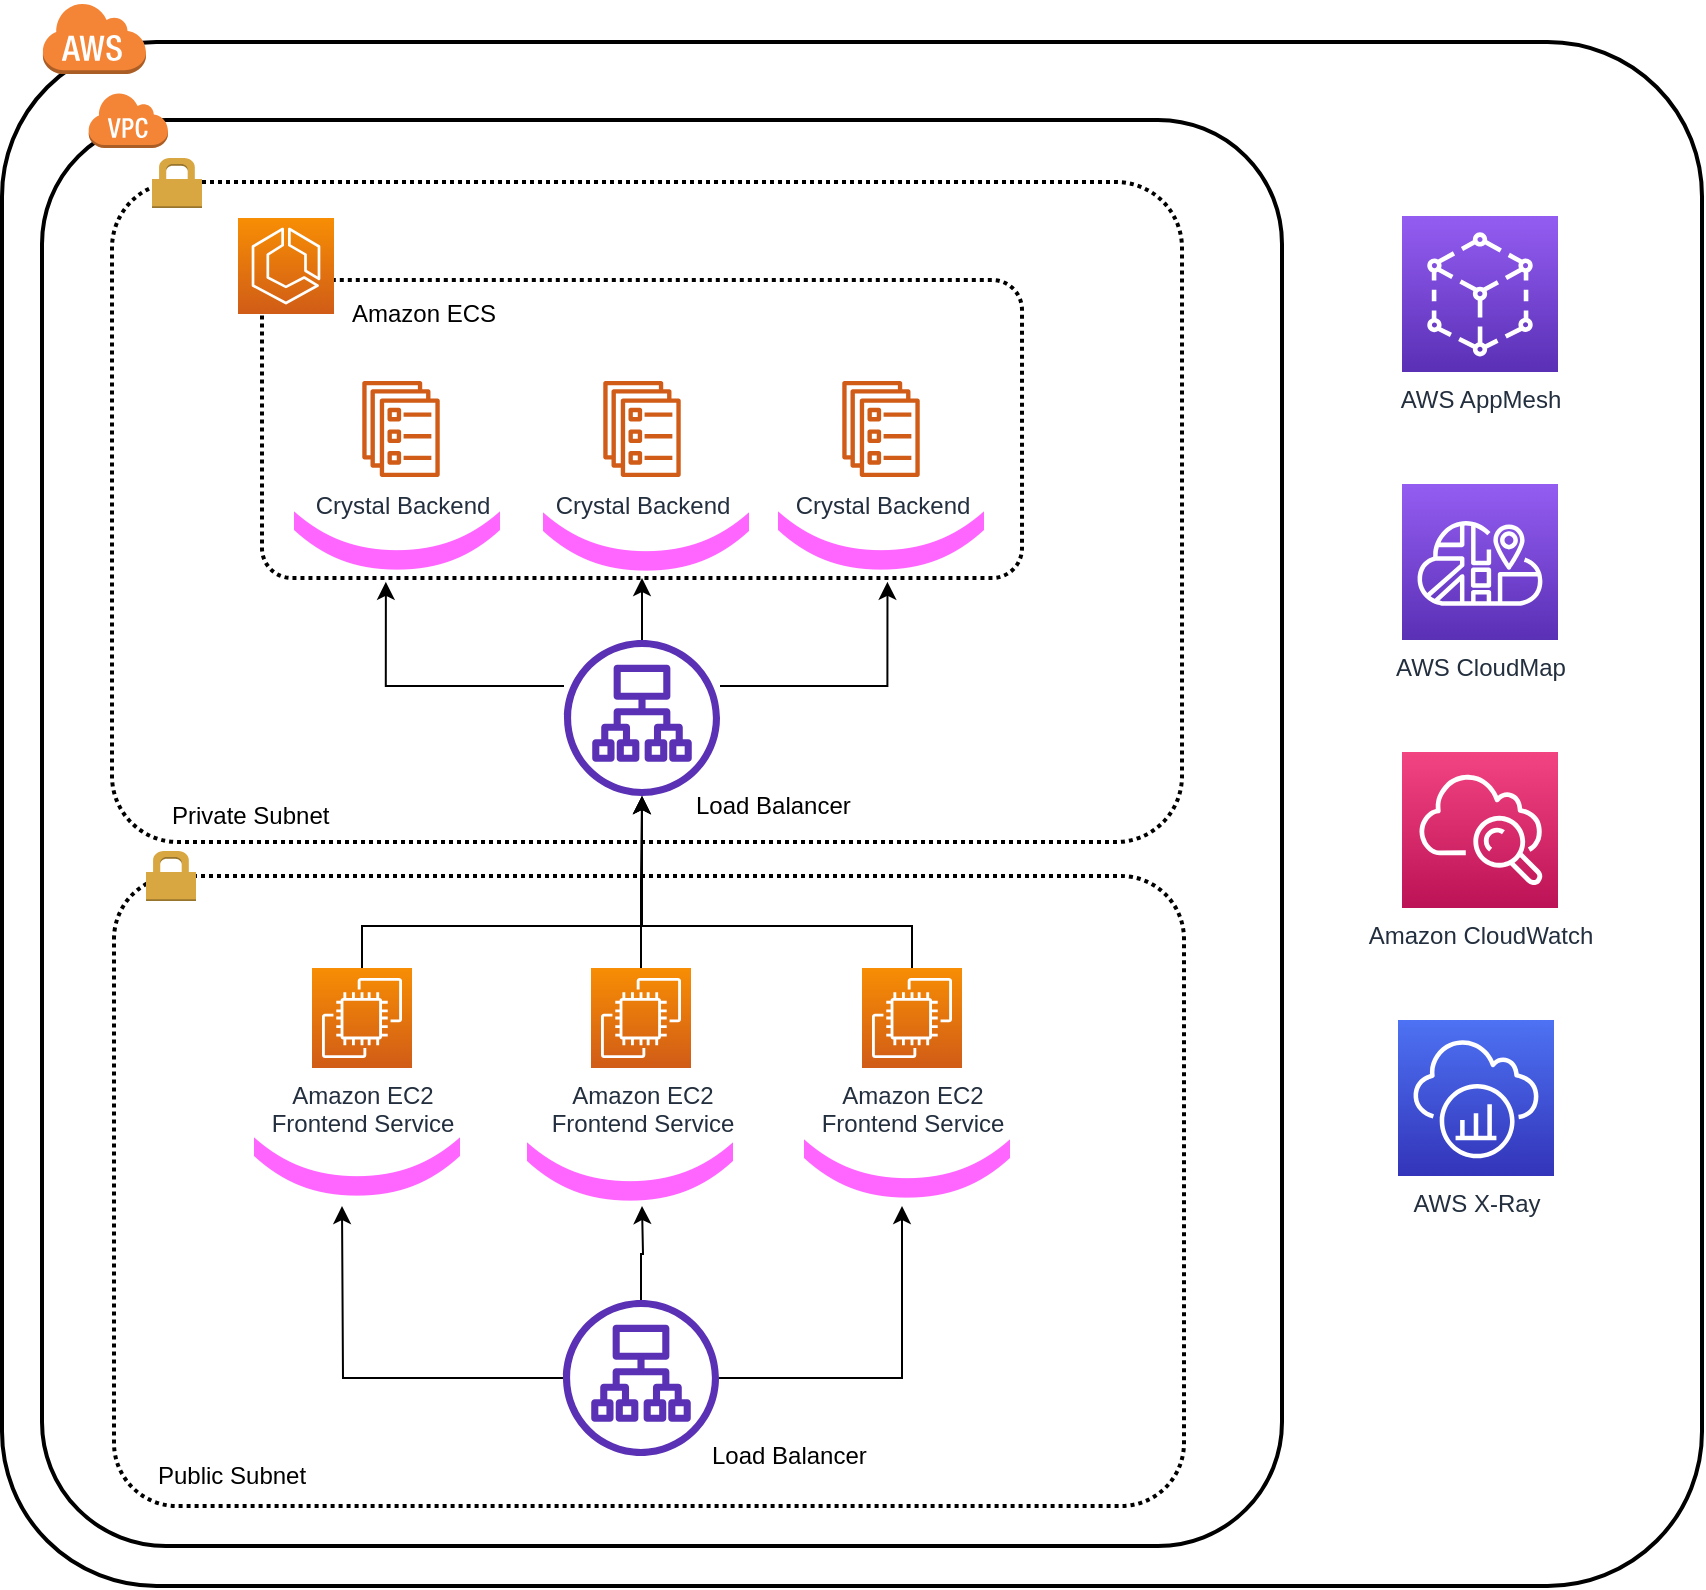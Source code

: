 <mxfile version="10.9.7" type="device"><diagram id="AVvpRjePlWf09KTq75A4" name="Page-1"><mxGraphModel dx="1373" dy="757" grid="1" gridSize="10" guides="1" tooltips="1" connect="1" arrows="1" fold="1" page="1" pageScale="1" pageWidth="827" pageHeight="1169" math="0" shadow="0"><root><mxCell id="0"/><mxCell id="1" parent="0"/><mxCell id="Wrqi_zMCQw-Oe2T0hcy8-12" value="" style="rounded=1;arcSize=10;dashed=0;strokeColor=#000000;fillColor=none;gradientColor=none;strokeWidth=2;" vertex="1" parent="1"><mxGeometry x="90" y="88" width="850" height="772" as="geometry"/></mxCell><mxCell id="Wrqi_zMCQw-Oe2T0hcy8-14" value="" style="rounded=1;arcSize=10;dashed=0;strokeColor=#000000;fillColor=none;gradientColor=none;strokeWidth=2;" vertex="1" parent="1"><mxGeometry x="110" y="127" width="620" height="713" as="geometry"/></mxCell><mxCell id="Wrqi_zMCQw-Oe2T0hcy8-34" value="" style="rounded=1;arcSize=10;dashed=1;strokeColor=#000000;fillColor=none;gradientColor=none;strokeWidth=2;dashPattern=1 1;" vertex="1" parent="1"><mxGeometry x="146" y="505" width="535" height="315" as="geometry"/></mxCell><mxCell id="Wrqi_zMCQw-Oe2T0hcy8-31" value="" style="rounded=1;arcSize=10;dashed=1;strokeColor=#000000;fillColor=none;gradientColor=none;strokeWidth=2;dashPattern=1 1;" vertex="1" parent="1"><mxGeometry x="145" y="158" width="535" height="330" as="geometry"/></mxCell><mxCell id="Wrqi_zMCQw-Oe2T0hcy8-20" style="edgeStyle=orthogonalEdgeStyle;rounded=0;orthogonalLoop=1;jettySize=auto;html=1;entryX=0.163;entryY=1.013;entryDx=0;entryDy=0;entryPerimeter=0;" edge="1" parent="1" source="Wrqi_zMCQw-Oe2T0hcy8-6" target="Wrqi_zMCQw-Oe2T0hcy8-16"><mxGeometry relative="1" as="geometry"><Array as="points"><mxPoint x="410" y="410"/><mxPoint x="282" y="410"/></Array></mxGeometry></mxCell><mxCell id="Wrqi_zMCQw-Oe2T0hcy8-21" style="edgeStyle=orthogonalEdgeStyle;rounded=0;orthogonalLoop=1;jettySize=auto;html=1;entryX=0.823;entryY=1.013;entryDx=0;entryDy=0;entryPerimeter=0;" edge="1" parent="1" source="Wrqi_zMCQw-Oe2T0hcy8-6" target="Wrqi_zMCQw-Oe2T0hcy8-16"><mxGeometry relative="1" as="geometry"><Array as="points"><mxPoint x="410" y="410"/><mxPoint x="533" y="410"/></Array></mxGeometry></mxCell><mxCell id="Wrqi_zMCQw-Oe2T0hcy8-22" style="edgeStyle=orthogonalEdgeStyle;rounded=0;orthogonalLoop=1;jettySize=auto;html=1;" edge="1" parent="1" source="Wrqi_zMCQw-Oe2T0hcy8-6" target="Wrqi_zMCQw-Oe2T0hcy8-16"><mxGeometry relative="1" as="geometry"/></mxCell><mxCell id="Wrqi_zMCQw-Oe2T0hcy8-6" value="" style="outlineConnect=0;fontColor=#232F3E;gradientColor=none;fillColor=#5A30B5;strokeColor=none;dashed=0;verticalLabelPosition=bottom;verticalAlign=top;align=center;html=1;fontSize=12;fontStyle=0;aspect=fixed;pointerEvents=1;shape=mxgraph.aws4.application_load_balancer;" vertex="1" parent="1"><mxGeometry x="371" y="387" width="78" height="78" as="geometry"/></mxCell><mxCell id="Wrqi_zMCQw-Oe2T0hcy8-25" style="edgeStyle=orthogonalEdgeStyle;rounded=0;orthogonalLoop=1;jettySize=auto;html=1;" edge="1" parent="1" source="Wrqi_zMCQw-Oe2T0hcy8-9" target="Wrqi_zMCQw-Oe2T0hcy8-6"><mxGeometry relative="1" as="geometry"><Array as="points"><mxPoint x="270" y="530"/><mxPoint x="410" y="530"/></Array></mxGeometry></mxCell><mxCell id="Wrqi_zMCQw-Oe2T0hcy8-9" value="Amazon EC2&lt;br&gt;Frontend Service" style="outlineConnect=0;fontColor=#232F3E;gradientColor=#F78E04;gradientDirection=north;fillColor=#D05C17;strokeColor=#ffffff;dashed=0;verticalLabelPosition=bottom;verticalAlign=top;align=center;html=1;fontSize=12;fontStyle=0;aspect=fixed;shape=mxgraph.aws4.resourceIcon;resIcon=mxgraph.aws4.ec2;" vertex="1" parent="1"><mxGeometry x="245" y="551" width="50" height="50" as="geometry"/></mxCell><mxCell id="Wrqi_zMCQw-Oe2T0hcy8-13" value="" style="dashed=0;html=1;shape=mxgraph.aws3.cloud;fillColor=#F58536;gradientColor=none;dashed=0;" vertex="1" parent="1"><mxGeometry x="110" y="68" width="52" height="36" as="geometry"/></mxCell><mxCell id="Wrqi_zMCQw-Oe2T0hcy8-15" value="" style="dashed=0;html=1;shape=mxgraph.aws3.virtual_private_cloud;fillColor=#F58536;gradientColor=none;dashed=0;" vertex="1" parent="1"><mxGeometry x="133" y="113" width="40" height="28" as="geometry"/></mxCell><mxCell id="Wrqi_zMCQw-Oe2T0hcy8-26" style="edgeStyle=orthogonalEdgeStyle;rounded=0;orthogonalLoop=1;jettySize=auto;html=1;" edge="1" parent="1" source="Wrqi_zMCQw-Oe2T0hcy8-23" target="Wrqi_zMCQw-Oe2T0hcy8-6"><mxGeometry relative="1" as="geometry"/></mxCell><mxCell id="Wrqi_zMCQw-Oe2T0hcy8-23" value="Amazon EC2&lt;br&gt;Frontend Service" style="outlineConnect=0;fontColor=#232F3E;gradientColor=#F78E04;gradientDirection=north;fillColor=#D05C17;strokeColor=#ffffff;dashed=0;verticalLabelPosition=bottom;verticalAlign=top;align=center;html=1;fontSize=12;fontStyle=0;aspect=fixed;shape=mxgraph.aws4.resourceIcon;resIcon=mxgraph.aws4.ec2;" vertex="1" parent="1"><mxGeometry x="384.5" y="551" width="50" height="50" as="geometry"/></mxCell><mxCell id="Wrqi_zMCQw-Oe2T0hcy8-27" style="edgeStyle=orthogonalEdgeStyle;rounded=0;orthogonalLoop=1;jettySize=auto;html=1;" edge="1" parent="1" source="Wrqi_zMCQw-Oe2T0hcy8-24" target="Wrqi_zMCQw-Oe2T0hcy8-6"><mxGeometry relative="1" as="geometry"><Array as="points"><mxPoint x="545" y="530"/><mxPoint x="410" y="530"/></Array></mxGeometry></mxCell><mxCell id="Wrqi_zMCQw-Oe2T0hcy8-24" value="Amazon EC2&lt;br&gt;Frontend Service" style="outlineConnect=0;fontColor=#232F3E;gradientColor=#F78E04;gradientDirection=north;fillColor=#D05C17;strokeColor=#ffffff;dashed=0;verticalLabelPosition=bottom;verticalAlign=top;align=center;html=1;fontSize=12;fontStyle=0;aspect=fixed;shape=mxgraph.aws4.resourceIcon;resIcon=mxgraph.aws4.ec2;" vertex="1" parent="1"><mxGeometry x="520" y="551" width="50" height="50" as="geometry"/></mxCell><mxCell id="Wrqi_zMCQw-Oe2T0hcy8-30" value="" style="group" vertex="1" connectable="0" parent="1"><mxGeometry x="208" y="176" width="392" height="298" as="geometry"/></mxCell><mxCell id="Wrqi_zMCQw-Oe2T0hcy8-16" value="" style="rounded=1;arcSize=10;dashed=1;strokeColor=#000000;fillColor=none;gradientColor=none;dashPattern=1 1;strokeWidth=2;" vertex="1" parent="Wrqi_zMCQw-Oe2T0hcy8-30"><mxGeometry x="12" y="31" width="380" height="149" as="geometry"/></mxCell><mxCell id="Wrqi_zMCQw-Oe2T0hcy8-7" value="" style="outlineConnect=0;fontColor=#232F3E;gradientColor=#F78E04;gradientDirection=north;fillColor=#D05C17;strokeColor=#ffffff;dashed=0;verticalLabelPosition=bottom;verticalAlign=top;align=center;html=1;fontSize=12;fontStyle=0;aspect=fixed;shape=mxgraph.aws4.resourceIcon;resIcon=mxgraph.aws4.ecs;" vertex="1" parent="Wrqi_zMCQw-Oe2T0hcy8-30"><mxGeometry width="48" height="48" as="geometry"/></mxCell><mxCell id="Wrqi_zMCQw-Oe2T0hcy8-8" value="Crystal Backend" style="outlineConnect=0;fontColor=#232F3E;gradientColor=none;fillColor=#D05C17;strokeColor=none;dashed=0;verticalLabelPosition=bottom;verticalAlign=top;align=center;html=1;fontSize=12;fontStyle=0;aspect=fixed;pointerEvents=1;shape=mxgraph.aws4.ecs_service;" vertex="1" parent="Wrqi_zMCQw-Oe2T0hcy8-30"><mxGeometry x="62" y="81.5" width="39" height="48" as="geometry"/></mxCell><mxCell id="Wrqi_zMCQw-Oe2T0hcy8-17" value="Amazon ECS" style="text;html=1;resizable=0;points=[];autosize=1;align=left;verticalAlign=top;spacingTop=-4;" vertex="1" parent="Wrqi_zMCQw-Oe2T0hcy8-30"><mxGeometry x="55" y="38" width="90" height="10" as="geometry"/></mxCell><mxCell id="Wrqi_zMCQw-Oe2T0hcy8-18" value="Crystal Backend" style="outlineConnect=0;fontColor=#232F3E;gradientColor=none;fillColor=#D05C17;strokeColor=none;dashed=0;verticalLabelPosition=bottom;verticalAlign=top;align=center;html=1;fontSize=12;fontStyle=0;aspect=fixed;pointerEvents=1;shape=mxgraph.aws4.ecs_service;" vertex="1" parent="Wrqi_zMCQw-Oe2T0hcy8-30"><mxGeometry x="182.5" y="81.5" width="39" height="48" as="geometry"/></mxCell><mxCell id="Wrqi_zMCQw-Oe2T0hcy8-19" value="Crystal Backend" style="outlineConnect=0;fontColor=#232F3E;gradientColor=none;fillColor=#D05C17;strokeColor=none;dashed=0;verticalLabelPosition=bottom;verticalAlign=top;align=center;html=1;fontSize=12;fontStyle=0;aspect=fixed;pointerEvents=1;shape=mxgraph.aws4.ecs_service;" vertex="1" parent="Wrqi_zMCQw-Oe2T0hcy8-30"><mxGeometry x="302" y="81.5" width="39" height="48" as="geometry"/></mxCell><mxCell id="Wrqi_zMCQw-Oe2T0hcy8-62" value=")" style="text;html=1;resizable=0;points=[];autosize=1;align=left;verticalAlign=top;spacingTop=-4;strokeWidth=5;fontSize=110;rotation=90;fontColor=#ff66ff;" vertex="1" parent="Wrqi_zMCQw-Oe2T0hcy8-30"><mxGeometry x="143" y="149" width="20" height="10" as="geometry"/></mxCell><mxCell id="Wrqi_zMCQw-Oe2T0hcy8-65" value=")" style="text;html=1;resizable=0;points=[];autosize=1;align=left;verticalAlign=top;spacingTop=-4;strokeWidth=5;fontSize=110;rotation=90;fontColor=#ff66ff;" vertex="1" parent="Wrqi_zMCQw-Oe2T0hcy8-30"><mxGeometry x="267.5" y="149" width="20" height="10" as="geometry"/></mxCell><mxCell id="Wrqi_zMCQw-Oe2T0hcy8-66" value=")" style="text;html=1;resizable=0;points=[];autosize=1;align=left;verticalAlign=top;spacingTop=-4;strokeWidth=5;fontSize=110;rotation=90;fontColor=#ff66ff;" vertex="1" parent="Wrqi_zMCQw-Oe2T0hcy8-30"><mxGeometry x="385" y="149" width="20" height="10" as="geometry"/></mxCell><mxCell id="Wrqi_zMCQw-Oe2T0hcy8-32" value="" style="dashed=0;html=1;shape=mxgraph.aws3.permissions;fillColor=#D9A741;gradientColor=none;dashed=0;" vertex="1" parent="1"><mxGeometry x="165" y="146" width="25" height="25" as="geometry"/></mxCell><mxCell id="Wrqi_zMCQw-Oe2T0hcy8-33" value="Private Subnet" style="text;html=1;resizable=0;points=[];autosize=1;align=left;verticalAlign=top;spacingTop=-4;" vertex="1" parent="1"><mxGeometry x="173" y="465" width="90" height="10" as="geometry"/></mxCell><mxCell id="Wrqi_zMCQw-Oe2T0hcy8-39" style="edgeStyle=orthogonalEdgeStyle;rounded=0;orthogonalLoop=1;jettySize=auto;html=1;" edge="1" parent="1" source="Wrqi_zMCQw-Oe2T0hcy8-36"><mxGeometry relative="1" as="geometry"><mxPoint x="260" y="670" as="targetPoint"/></mxGeometry></mxCell><mxCell id="Wrqi_zMCQw-Oe2T0hcy8-56" style="edgeStyle=orthogonalEdgeStyle;rounded=0;orthogonalLoop=1;jettySize=auto;html=1;" edge="1" parent="1" source="Wrqi_zMCQw-Oe2T0hcy8-36"><mxGeometry relative="1" as="geometry"><mxPoint x="410" y="670" as="targetPoint"/></mxGeometry></mxCell><mxCell id="Wrqi_zMCQw-Oe2T0hcy8-72" style="edgeStyle=orthogonalEdgeStyle;rounded=0;orthogonalLoop=1;jettySize=auto;html=1;fontSize=110;fontColor=#ff66ff;" edge="1" parent="1" source="Wrqi_zMCQw-Oe2T0hcy8-36"><mxGeometry relative="1" as="geometry"><mxPoint x="540" y="670" as="targetPoint"/><Array as="points"><mxPoint x="540" y="756"/></Array></mxGeometry></mxCell><mxCell id="Wrqi_zMCQw-Oe2T0hcy8-36" value="" style="outlineConnect=0;fontColor=#232F3E;gradientColor=none;fillColor=#5A30B5;strokeColor=none;dashed=0;verticalLabelPosition=bottom;verticalAlign=top;align=center;html=1;fontSize=12;fontStyle=0;aspect=fixed;pointerEvents=1;shape=mxgraph.aws4.application_load_balancer;" vertex="1" parent="1"><mxGeometry x="370.5" y="717" width="78" height="78" as="geometry"/></mxCell><mxCell id="Wrqi_zMCQw-Oe2T0hcy8-41" value="Public Subnet" style="text;html=1;resizable=0;points=[];autosize=1;align=left;verticalAlign=top;spacingTop=-4;" vertex="1" parent="1"><mxGeometry x="166" y="795" width="90" height="10" as="geometry"/></mxCell><mxCell id="Wrqi_zMCQw-Oe2T0hcy8-43" value="Load Balancer" style="text;html=1;resizable=0;points=[];autosize=1;align=left;verticalAlign=top;spacingTop=-4;" vertex="1" parent="1"><mxGeometry x="434.5" y="460" width="90" height="10" as="geometry"/></mxCell><mxCell id="Wrqi_zMCQw-Oe2T0hcy8-44" value="Load Balancer" style="text;html=1;resizable=0;points=[];autosize=1;align=left;verticalAlign=top;spacingTop=-4;" vertex="1" parent="1"><mxGeometry x="442.5" y="785" width="90" height="10" as="geometry"/></mxCell><mxCell id="Wrqi_zMCQw-Oe2T0hcy8-54" value="" style="dashed=0;html=1;shape=mxgraph.aws3.permissions;fillColor=#D9A741;gradientColor=none;dashed=0;" vertex="1" parent="1"><mxGeometry x="162" y="492.5" width="25" height="25" as="geometry"/></mxCell><mxCell id="Wrqi_zMCQw-Oe2T0hcy8-57" value="AWS AppMesh" style="outlineConnect=0;fontColor=#232F3E;gradientColor=#945DF2;gradientDirection=north;fillColor=#5A30B5;strokeColor=#ffffff;dashed=0;verticalLabelPosition=bottom;verticalAlign=top;align=center;html=1;fontSize=12;fontStyle=0;aspect=fixed;shape=mxgraph.aws4.resourceIcon;resIcon=mxgraph.aws4.app_mesh;dashPattern=1 1;" vertex="1" parent="1"><mxGeometry x="790" y="175" width="78" height="78" as="geometry"/></mxCell><mxCell id="Wrqi_zMCQw-Oe2T0hcy8-69" value=")" style="text;html=1;resizable=0;points=[];autosize=1;align=left;verticalAlign=top;spacingTop=-4;strokeWidth=5;fontSize=110;rotation=90;fontColor=#ff66ff;" vertex="1" parent="1"><mxGeometry x="331" y="638" width="20" height="10" as="geometry"/></mxCell><mxCell id="Wrqi_zMCQw-Oe2T0hcy8-70" value=")" style="text;html=1;resizable=0;points=[];autosize=1;align=left;verticalAlign=top;spacingTop=-4;strokeWidth=5;fontSize=110;rotation=90;fontColor=#ff66ff;" vertex="1" parent="1"><mxGeometry x="467.5" y="640" width="20" height="10" as="geometry"/></mxCell><mxCell id="Wrqi_zMCQw-Oe2T0hcy8-71" value=")" style="text;html=1;resizable=0;points=[];autosize=1;align=left;verticalAlign=top;spacingTop=-4;strokeWidth=5;fontSize=110;rotation=90;fontColor=#ff66ff;" vertex="1" parent="1"><mxGeometry x="606" y="639" width="20" height="10" as="geometry"/></mxCell><mxCell id="Wrqi_zMCQw-Oe2T0hcy8-73" value="Amazon CloudWatch" style="outlineConnect=0;fontColor=#232F3E;gradientColor=#F34482;gradientDirection=north;fillColor=#BC1356;strokeColor=#ffffff;dashed=0;verticalLabelPosition=bottom;verticalAlign=top;align=center;html=1;fontSize=12;fontStyle=0;aspect=fixed;shape=mxgraph.aws4.resourceIcon;resIcon=mxgraph.aws4.cloudwatch;" vertex="1" parent="1"><mxGeometry x="790" y="443" width="78" height="78" as="geometry"/></mxCell><mxCell id="Wrqi_zMCQw-Oe2T0hcy8-74" value="AWS X-Ray" style="outlineConnect=0;fontColor=#232F3E;gradientColor=#4D72F3;gradientDirection=north;fillColor=#3334B9;strokeColor=#ffffff;dashed=0;verticalLabelPosition=bottom;verticalAlign=top;align=center;html=1;fontSize=12;fontStyle=0;aspect=fixed;shape=mxgraph.aws4.resourceIcon;resIcon=mxgraph.aws4.xray;" vertex="1" parent="1"><mxGeometry x="788" y="577" width="78" height="78" as="geometry"/></mxCell><mxCell id="Wrqi_zMCQw-Oe2T0hcy8-75" value="AWS CloudMap" style="outlineConnect=0;fontColor=#232F3E;gradientColor=#945DF2;gradientDirection=north;fillColor=#5A30B5;strokeColor=#ffffff;dashed=0;verticalLabelPosition=bottom;verticalAlign=top;align=center;html=1;fontSize=12;fontStyle=0;aspect=fixed;shape=mxgraph.aws4.resourceIcon;resIcon=mxgraph.aws4.cloud_map;" vertex="1" parent="1"><mxGeometry x="790" y="309" width="78" height="78" as="geometry"/></mxCell></root></mxGraphModel></diagram></mxfile>